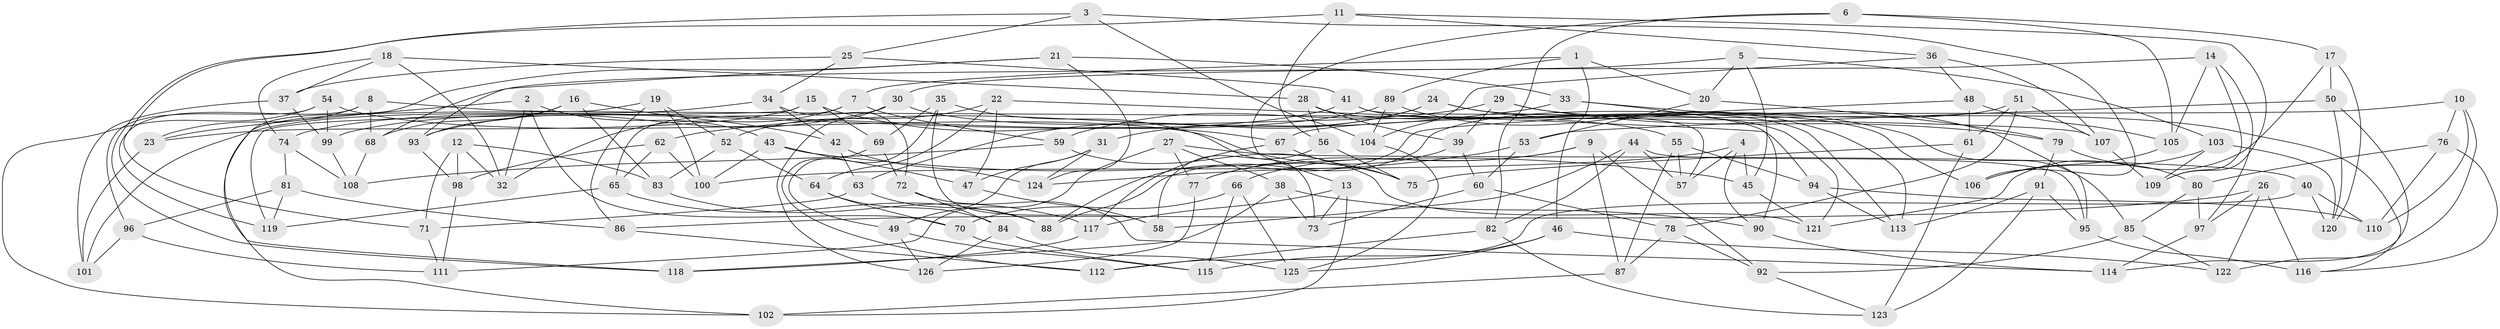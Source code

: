 // coarse degree distribution, {4: 0.7386363636363636, 5: 0.11363636363636363, 3: 0.045454545454545456, 8: 0.03409090909090909, 11: 0.011363636363636364, 10: 0.022727272727272728, 6: 0.022727272727272728, 7: 0.011363636363636364}
// Generated by graph-tools (version 1.1) at 2025/03/03/04/25 22:03:44]
// undirected, 126 vertices, 252 edges
graph export_dot {
graph [start="1"]
  node [color=gray90,style=filled];
  1;
  2;
  3;
  4;
  5;
  6;
  7;
  8;
  9;
  10;
  11;
  12;
  13;
  14;
  15;
  16;
  17;
  18;
  19;
  20;
  21;
  22;
  23;
  24;
  25;
  26;
  27;
  28;
  29;
  30;
  31;
  32;
  33;
  34;
  35;
  36;
  37;
  38;
  39;
  40;
  41;
  42;
  43;
  44;
  45;
  46;
  47;
  48;
  49;
  50;
  51;
  52;
  53;
  54;
  55;
  56;
  57;
  58;
  59;
  60;
  61;
  62;
  63;
  64;
  65;
  66;
  67;
  68;
  69;
  70;
  71;
  72;
  73;
  74;
  75;
  76;
  77;
  78;
  79;
  80;
  81;
  82;
  83;
  84;
  85;
  86;
  87;
  88;
  89;
  90;
  91;
  92;
  93;
  94;
  95;
  96;
  97;
  98;
  99;
  100;
  101;
  102;
  103;
  104;
  105;
  106;
  107;
  108;
  109;
  110;
  111;
  112;
  113;
  114;
  115;
  116;
  117;
  118;
  119;
  120;
  121;
  122;
  123;
  124;
  125;
  126;
  1 -- 89;
  1 -- 20;
  1 -- 7;
  1 -- 46;
  2 -- 43;
  2 -- 23;
  2 -- 70;
  2 -- 32;
  3 -- 71;
  3 -- 25;
  3 -- 106;
  3 -- 104;
  4 -- 45;
  4 -- 100;
  4 -- 57;
  4 -- 90;
  5 -- 45;
  5 -- 68;
  5 -- 20;
  5 -- 103;
  6 -- 13;
  6 -- 82;
  6 -- 17;
  6 -- 105;
  7 -- 59;
  7 -- 32;
  7 -- 65;
  8 -- 119;
  8 -- 107;
  8 -- 68;
  8 -- 23;
  9 -- 92;
  9 -- 66;
  9 -- 77;
  9 -- 87;
  10 -- 122;
  10 -- 110;
  10 -- 76;
  10 -- 67;
  11 -- 36;
  11 -- 56;
  11 -- 109;
  11 -- 118;
  12 -- 83;
  12 -- 98;
  12 -- 32;
  12 -- 71;
  13 -- 117;
  13 -- 102;
  13 -- 73;
  14 -- 105;
  14 -- 97;
  14 -- 30;
  14 -- 109;
  15 -- 119;
  15 -- 23;
  15 -- 67;
  15 -- 69;
  16 -- 83;
  16 -- 93;
  16 -- 42;
  16 -- 68;
  17 -- 50;
  17 -- 121;
  17 -- 120;
  18 -- 28;
  18 -- 32;
  18 -- 74;
  18 -- 37;
  19 -- 86;
  19 -- 52;
  19 -- 102;
  19 -- 100;
  20 -- 53;
  20 -- 79;
  21 -- 118;
  21 -- 93;
  21 -- 124;
  21 -- 33;
  22 -- 47;
  22 -- 64;
  22 -- 94;
  22 -- 52;
  23 -- 101;
  24 -- 63;
  24 -- 106;
  24 -- 85;
  24 -- 31;
  25 -- 41;
  25 -- 37;
  25 -- 34;
  26 -- 97;
  26 -- 122;
  26 -- 116;
  26 -- 86;
  27 -- 38;
  27 -- 111;
  27 -- 40;
  27 -- 77;
  28 -- 39;
  28 -- 56;
  28 -- 121;
  29 -- 39;
  29 -- 79;
  29 -- 59;
  29 -- 116;
  30 -- 93;
  30 -- 55;
  30 -- 126;
  31 -- 49;
  31 -- 47;
  31 -- 124;
  33 -- 62;
  33 -- 90;
  33 -- 95;
  34 -- 101;
  34 -- 42;
  34 -- 72;
  35 -- 69;
  35 -- 49;
  35 -- 73;
  35 -- 58;
  36 -- 104;
  36 -- 107;
  36 -- 48;
  37 -- 101;
  37 -- 99;
  38 -- 73;
  38 -- 118;
  38 -- 90;
  39 -- 77;
  39 -- 60;
  40 -- 112;
  40 -- 110;
  40 -- 120;
  41 -- 74;
  41 -- 57;
  41 -- 113;
  42 -- 124;
  42 -- 63;
  43 -- 100;
  43 -- 47;
  43 -- 45;
  44 -- 57;
  44 -- 82;
  44 -- 58;
  44 -- 95;
  45 -- 121;
  46 -- 115;
  46 -- 122;
  46 -- 125;
  47 -- 58;
  48 -- 105;
  48 -- 88;
  48 -- 61;
  49 -- 115;
  49 -- 126;
  50 -- 53;
  50 -- 114;
  50 -- 120;
  51 -- 88;
  51 -- 107;
  51 -- 61;
  51 -- 78;
  52 -- 64;
  52 -- 83;
  53 -- 60;
  53 -- 124;
  54 -- 96;
  54 -- 99;
  54 -- 75;
  54 -- 102;
  55 -- 87;
  55 -- 94;
  55 -- 57;
  56 -- 58;
  56 -- 75;
  59 -- 121;
  59 -- 108;
  60 -- 78;
  60 -- 73;
  61 -- 123;
  61 -- 75;
  62 -- 100;
  62 -- 98;
  62 -- 65;
  63 -- 71;
  63 -- 88;
  64 -- 84;
  64 -- 70;
  65 -- 119;
  65 -- 88;
  66 -- 115;
  66 -- 125;
  66 -- 70;
  67 -- 75;
  67 -- 117;
  68 -- 108;
  69 -- 72;
  69 -- 112;
  70 -- 115;
  71 -- 111;
  72 -- 114;
  72 -- 84;
  74 -- 108;
  74 -- 81;
  76 -- 80;
  76 -- 110;
  76 -- 116;
  77 -- 126;
  78 -- 92;
  78 -- 87;
  79 -- 91;
  79 -- 80;
  80 -- 97;
  80 -- 85;
  81 -- 96;
  81 -- 119;
  81 -- 86;
  82 -- 123;
  82 -- 112;
  83 -- 117;
  84 -- 126;
  84 -- 125;
  85 -- 122;
  85 -- 92;
  86 -- 112;
  87 -- 102;
  89 -- 113;
  89 -- 104;
  89 -- 99;
  90 -- 114;
  91 -- 95;
  91 -- 113;
  91 -- 123;
  92 -- 123;
  93 -- 98;
  94 -- 113;
  94 -- 110;
  95 -- 116;
  96 -- 101;
  96 -- 111;
  97 -- 114;
  98 -- 111;
  99 -- 108;
  103 -- 106;
  103 -- 109;
  103 -- 120;
  104 -- 125;
  105 -- 106;
  107 -- 109;
  117 -- 118;
}
